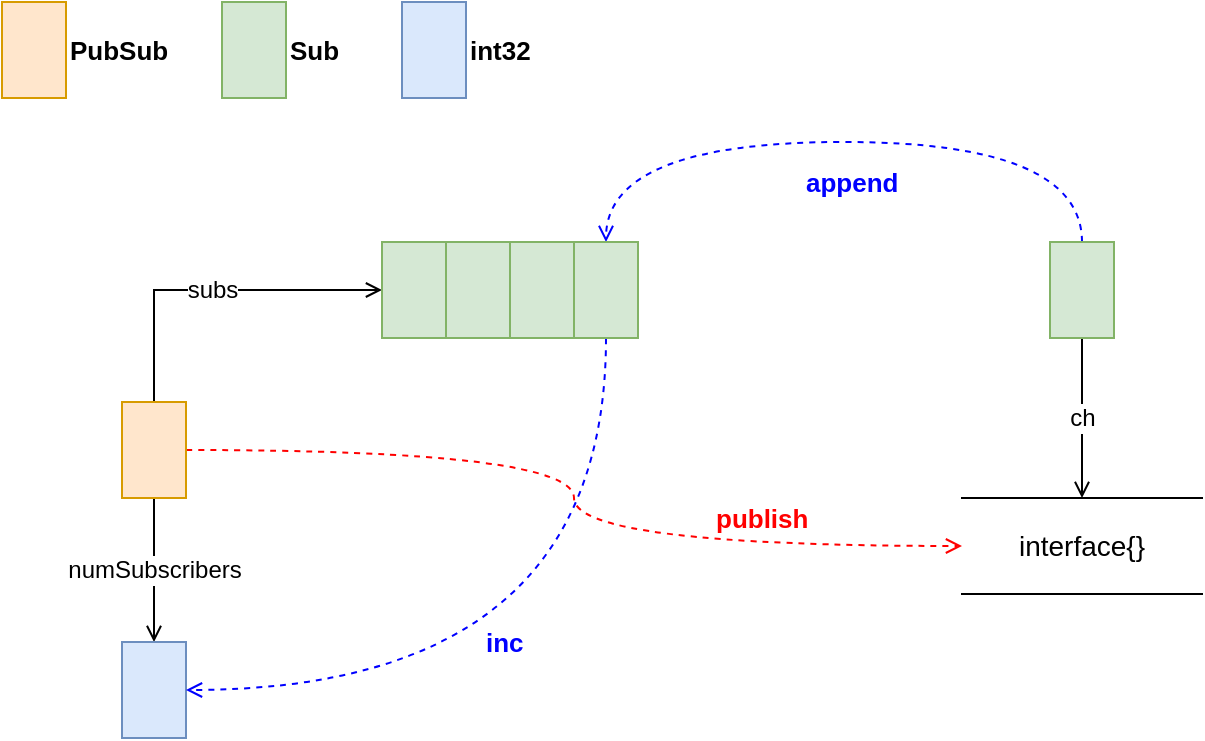 <mxfile version="12.9.3" type="device" pages="2"><diagram id="ohJfJkMIUebIwuC1ZCYn" name="pubsub"><mxGraphModel dx="946" dy="725" grid="1" gridSize="10" guides="1" tooltips="1" connect="1" arrows="1" fold="1" page="1" pageScale="1" pageWidth="850" pageHeight="1100" math="0" shadow="0"><root><mxCell id="0"/><mxCell id="1" parent="0"/><mxCell id="gVIA8ZNOXbno8v7H_0oP-3" value="" style="rounded=0;whiteSpace=wrap;html=1;strokeColor=#d79b00;fillColor=#ffe6cc;fontSize=16;align=center;" vertex="1" parent="1"><mxGeometry x="40" y="40" width="32" height="48" as="geometry"/></mxCell><mxCell id="gVIA8ZNOXbno8v7H_0oP-4" value="PubSub" style="text;html=1;align=left;verticalAlign=middle;resizable=0;points=[];autosize=1;fontSize=13;fontColor=#000000;fontStyle=1;" vertex="1" parent="1"><mxGeometry x="72" y="54" width="60" height="20" as="geometry"/></mxCell><mxCell id="gVIA8ZNOXbno8v7H_0oP-7" value="" style="rounded=0;whiteSpace=wrap;html=1;strokeColor=#82b366;fillColor=#d5e8d4;fontSize=16;align=center;" vertex="1" parent="1"><mxGeometry x="150" y="40" width="32" height="48" as="geometry"/></mxCell><mxCell id="gVIA8ZNOXbno8v7H_0oP-8" value="Sub" style="text;html=1;align=left;verticalAlign=middle;resizable=0;points=[];autosize=1;fontSize=13;fontColor=#000000;fontStyle=1;" vertex="1" parent="1"><mxGeometry x="182" y="54" width="40" height="20" as="geometry"/></mxCell><mxCell id="gVIA8ZNOXbno8v7H_0oP-10" value="interface{}" style="shape=partialRectangle;whiteSpace=wrap;html=1;left=0;right=0;fillColor=none;fontSize=14;" vertex="1" parent="1"><mxGeometry x="520" y="288" width="120" height="48" as="geometry"/></mxCell><mxCell id="91i42cgjcEEAd98yzTZr-1" value="" style="rounded=0;whiteSpace=wrap;html=1;strokeColor=#6c8ebf;fillColor=#dae8fc;fontSize=16;align=center;" vertex="1" parent="1"><mxGeometry x="240" y="40" width="32" height="48" as="geometry"/></mxCell><mxCell id="91i42cgjcEEAd98yzTZr-2" value="int32" style="text;html=1;align=left;verticalAlign=middle;resizable=0;points=[];autosize=1;fontSize=13;fontColor=#000000;fontStyle=1;" vertex="1" parent="1"><mxGeometry x="272" y="54" width="50" height="20" as="geometry"/></mxCell><mxCell id="91i42cgjcEEAd98yzTZr-8" value="subs" style="edgeStyle=orthogonalEdgeStyle;rounded=0;orthogonalLoop=1;jettySize=auto;html=1;exitX=0.5;exitY=0;exitDx=0;exitDy=0;entryX=0;entryY=0.5;entryDx=0;entryDy=0;endArrow=open;endFill=0;fontSize=12;" edge="1" parent="1" source="91i42cgjcEEAd98yzTZr-3" target="91i42cgjcEEAd98yzTZr-4"><mxGeometry relative="1" as="geometry"/></mxCell><mxCell id="91i42cgjcEEAd98yzTZr-10" value="numSubscribers" style="edgeStyle=orthogonalEdgeStyle;rounded=0;orthogonalLoop=1;jettySize=auto;html=1;exitX=0.5;exitY=1;exitDx=0;exitDy=0;entryX=0.5;entryY=0;entryDx=0;entryDy=0;endArrow=open;endFill=0;fontSize=12;" edge="1" parent="1" source="91i42cgjcEEAd98yzTZr-3" target="91i42cgjcEEAd98yzTZr-9"><mxGeometry relative="1" as="geometry"/></mxCell><mxCell id="pW729HbuaJuHGbu5Gwjg-3" style="edgeStyle=orthogonalEdgeStyle;curved=1;rounded=0;orthogonalLoop=1;jettySize=auto;html=1;exitX=1;exitY=0.5;exitDx=0;exitDy=0;dashed=1;endArrow=open;endFill=0;strokeColor=#FF0000;fontSize=12;" edge="1" parent="1" source="91i42cgjcEEAd98yzTZr-3" target="gVIA8ZNOXbno8v7H_0oP-10"><mxGeometry relative="1" as="geometry"/></mxCell><mxCell id="91i42cgjcEEAd98yzTZr-3" value="" style="rounded=0;whiteSpace=wrap;html=1;strokeColor=#d79b00;fillColor=#ffe6cc;fontSize=16;align=center;" vertex="1" parent="1"><mxGeometry x="100" y="240" width="32" height="48" as="geometry"/></mxCell><mxCell id="91i42cgjcEEAd98yzTZr-4" value="" style="rounded=0;whiteSpace=wrap;html=1;strokeColor=#82b366;fillColor=#d5e8d4;fontSize=16;align=center;" vertex="1" parent="1"><mxGeometry x="230" y="160" width="32" height="48" as="geometry"/></mxCell><mxCell id="91i42cgjcEEAd98yzTZr-5" value="" style="rounded=0;whiteSpace=wrap;html=1;strokeColor=#82b366;fillColor=#d5e8d4;fontSize=16;align=center;" vertex="1" parent="1"><mxGeometry x="262" y="160" width="32" height="48" as="geometry"/></mxCell><mxCell id="91i42cgjcEEAd98yzTZr-6" value="" style="rounded=0;whiteSpace=wrap;html=1;strokeColor=#82b366;fillColor=#d5e8d4;fontSize=16;align=center;" vertex="1" parent="1"><mxGeometry x="294" y="160" width="32" height="48" as="geometry"/></mxCell><mxCell id="91i42cgjcEEAd98yzTZr-11" value="ch" style="edgeStyle=orthogonalEdgeStyle;rounded=0;orthogonalLoop=1;jettySize=auto;html=1;exitX=0.5;exitY=1;exitDx=0;exitDy=0;entryX=0.5;entryY=0;entryDx=0;entryDy=0;endArrow=open;endFill=0;fontSize=12;" edge="1" parent="1" source="91i42cgjcEEAd98yzTZr-7" target="gVIA8ZNOXbno8v7H_0oP-10"><mxGeometry relative="1" as="geometry"/></mxCell><mxCell id="91i42cgjcEEAd98yzTZr-13" style="edgeStyle=orthogonalEdgeStyle;rounded=0;orthogonalLoop=1;jettySize=auto;html=1;exitX=0.5;exitY=0;exitDx=0;exitDy=0;entryX=0.5;entryY=0;entryDx=0;entryDy=0;endArrow=open;endFill=0;fontSize=12;curved=1;strokeColor=#0000FF;dashed=1;" edge="1" parent="1" source="91i42cgjcEEAd98yzTZr-7" target="91i42cgjcEEAd98yzTZr-12"><mxGeometry relative="1" as="geometry"><Array as="points"><mxPoint x="580" y="110"/><mxPoint x="342" y="110"/></Array></mxGeometry></mxCell><mxCell id="91i42cgjcEEAd98yzTZr-7" value="" style="rounded=0;whiteSpace=wrap;html=1;strokeColor=#82b366;fillColor=#d5e8d4;fontSize=16;align=center;" vertex="1" parent="1"><mxGeometry x="564" y="160" width="32" height="48" as="geometry"/></mxCell><mxCell id="91i42cgjcEEAd98yzTZr-9" value="" style="rounded=0;whiteSpace=wrap;html=1;strokeColor=#6c8ebf;fillColor=#dae8fc;fontSize=16;align=center;" vertex="1" parent="1"><mxGeometry x="100" y="360" width="32" height="48" as="geometry"/></mxCell><mxCell id="91i42cgjcEEAd98yzTZr-14" style="edgeStyle=orthogonalEdgeStyle;curved=1;rounded=0;orthogonalLoop=1;jettySize=auto;html=1;exitX=0.5;exitY=1;exitDx=0;exitDy=0;entryX=1;entryY=0.5;entryDx=0;entryDy=0;endArrow=open;endFill=0;strokeColor=#0000FF;fontSize=12;dashed=1;" edge="1" parent="1" source="91i42cgjcEEAd98yzTZr-12" target="91i42cgjcEEAd98yzTZr-9"><mxGeometry relative="1" as="geometry"/></mxCell><mxCell id="91i42cgjcEEAd98yzTZr-12" value="" style="rounded=0;whiteSpace=wrap;html=1;strokeColor=#82b366;fillColor=#d5e8d4;fontSize=16;align=center;" vertex="1" parent="1"><mxGeometry x="326" y="160" width="32" height="48" as="geometry"/></mxCell><mxCell id="pW729HbuaJuHGbu5Gwjg-1" value="append" style="text;html=1;align=left;verticalAlign=middle;resizable=0;points=[];autosize=1;fontSize=13;fontColor=#0000FF;fontStyle=1;" vertex="1" parent="1"><mxGeometry x="440" y="120" width="60" height="20" as="geometry"/></mxCell><mxCell id="pW729HbuaJuHGbu5Gwjg-2" value="inc" style="text;html=1;align=left;verticalAlign=middle;resizable=0;points=[];autosize=1;fontSize=13;fontColor=#0000FF;fontStyle=1;" vertex="1" parent="1"><mxGeometry x="280" y="350" width="30" height="20" as="geometry"/></mxCell><mxCell id="pW729HbuaJuHGbu5Gwjg-4" value="publish" style="text;html=1;align=left;verticalAlign=middle;resizable=0;points=[];autosize=1;fontSize=13;fontColor=#FF0000;fontStyle=1;" vertex="1" parent="1"><mxGeometry x="395" y="288" width="60" height="20" as="geometry"/></mxCell></root></mxGraphModel></diagram><diagram id="6PyIy0YjJZvu9ftx0wcl" name="Page-2"><mxGraphModel dx="946" dy="725" grid="1" gridSize="10" guides="1" tooltips="1" connect="1" arrows="1" fold="1" page="1" pageScale="1" pageWidth="850" pageHeight="1100" math="0" shadow="0"><root><mxCell id="GoBOpAMzB1tLowJ1Epse-0"/><mxCell id="GoBOpAMzB1tLowJ1Epse-1" parent="GoBOpAMzB1tLowJ1Epse-0"/><mxCell id="GoBOpAMzB1tLowJ1Epse-2" value="" style="rounded=0;whiteSpace=wrap;html=1;strokeColor=#000000;fillColor=none;fontSize=12;fontColor=#FF8000;dashed=1;" vertex="1" parent="GoBOpAMzB1tLowJ1Epse-1"><mxGeometry x="390" y="272" width="250" height="228" as="geometry"/></mxCell><mxCell id="GoBOpAMzB1tLowJ1Epse-3" value="" style="rounded=0;whiteSpace=wrap;html=1;strokeColor=#000000;fillColor=none;fontSize=12;fontColor=#FF8000;dashed=1;" vertex="1" parent="GoBOpAMzB1tLowJ1Epse-1"><mxGeometry x="430" y="411" width="170" height="66" as="geometry"/></mxCell><mxCell id="GoBOpAMzB1tLowJ1Epse-4" value="" style="rounded=0;whiteSpace=wrap;html=1;strokeColor=#d79b00;fillColor=#ffe6cc;fontSize=16;align=center;" vertex="1" parent="GoBOpAMzB1tLowJ1Epse-1"><mxGeometry x="30" y="30" width="32" height="48" as="geometry"/></mxCell><mxCell id="GoBOpAMzB1tLowJ1Epse-5" value="net.TCPListener" style="text;html=1;align=left;verticalAlign=middle;resizable=0;points=[];autosize=1;fontSize=13;fontColor=#000000;fontStyle=1;" vertex="1" parent="GoBOpAMzB1tLowJ1Epse-1"><mxGeometry x="62" y="44" width="120" height="20" as="geometry"/></mxCell><mxCell id="GoBOpAMzB1tLowJ1Epse-6" value="" style="rounded=0;whiteSpace=wrap;html=1;strokeColor=#6c8ebf;fillColor=#dae8fc;fontSize=16;align=center;dashed=1;" vertex="1" parent="GoBOpAMzB1tLowJ1Epse-1"><mxGeometry x="182" y="30" width="32" height="48" as="geometry"/></mxCell><mxCell id="GoBOpAMzB1tLowJ1Epse-7" value="net.Conn" style="text;html=1;align=left;verticalAlign=middle;resizable=0;points=[];autosize=1;fontSize=13;fontColor=#000000;fontStyle=1;" vertex="1" parent="GoBOpAMzB1tLowJ1Epse-1"><mxGeometry x="214" y="44" width="70" height="20" as="geometry"/></mxCell><mxCell id="GoBOpAMzB1tLowJ1Epse-8" value="" style="rounded=0;whiteSpace=wrap;html=1;strokeColor=#82b366;fillColor=#d5e8d4;fontSize=16;align=center;" vertex="1" parent="GoBOpAMzB1tLowJ1Epse-1"><mxGeometry x="298" y="30" width="32" height="48" as="geometry"/></mxCell><mxCell id="GoBOpAMzB1tLowJ1Epse-9" value="acceptResult" style="text;html=1;align=left;verticalAlign=middle;resizable=0;points=[];autosize=1;fontSize=13;fontColor=#000000;fontStyle=1;" vertex="1" parent="GoBOpAMzB1tLowJ1Epse-1"><mxGeometry x="330" y="44" width="100" height="20" as="geometry"/></mxCell><mxCell id="GoBOpAMzB1tLowJ1Epse-10" style="edgeStyle=orthogonalEdgeStyle;curved=1;rounded=0;orthogonalLoop=1;jettySize=auto;html=1;exitX=0;exitY=0.5;exitDx=0;exitDy=0;endArrow=open;endFill=0;strokeColor=#FF8000;fontSize=12;fontColor=#FF8000;" edge="1" parent="GoBOpAMzB1tLowJ1Epse-1" source="GoBOpAMzB1tLowJ1Epse-11"><mxGeometry relative="1" as="geometry"><mxPoint x="390" y="160" as="targetPoint"/></mxGeometry></mxCell><mxCell id="GoBOpAMzB1tLowJ1Epse-11" value="" style="shape=partialRectangle;whiteSpace=wrap;html=1;left=0;right=0;fillColor=none;" vertex="1" parent="GoBOpAMzB1tLowJ1Epse-1"><mxGeometry x="458" y="290" width="120" height="48" as="geometry"/></mxCell><mxCell id="GoBOpAMzB1tLowJ1Epse-12" value="" style="rounded=0;whiteSpace=wrap;html=1;strokeColor=#82b366;fillColor=#d5e8d4;fontSize=16;align=center;" vertex="1" parent="GoBOpAMzB1tLowJ1Epse-1"><mxGeometry x="486" y="302" width="16" height="24" as="geometry"/></mxCell><mxCell id="GoBOpAMzB1tLowJ1Epse-13" value="" style="rounded=0;whiteSpace=wrap;html=1;strokeColor=#82b366;fillColor=#d5e8d4;fontSize=16;align=center;" vertex="1" parent="GoBOpAMzB1tLowJ1Epse-1"><mxGeometry x="502" y="302" width="16" height="24" as="geometry"/></mxCell><mxCell id="GoBOpAMzB1tLowJ1Epse-14" value="" style="rounded=0;whiteSpace=wrap;html=1;strokeColor=#82b366;fillColor=#d5e8d4;fontSize=16;align=center;" vertex="1" parent="GoBOpAMzB1tLowJ1Epse-1"><mxGeometry x="518" y="302" width="16" height="24" as="geometry"/></mxCell><mxCell id="GoBOpAMzB1tLowJ1Epse-15" value="" style="edgeStyle=orthogonalEdgeStyle;curved=1;rounded=0;orthogonalLoop=1;jettySize=auto;html=1;endArrow=open;endFill=0;strokeColor=#000000;fontSize=12;fontColor=#FF0000;entryX=0.5;entryY=1;entryDx=0;entryDy=0;" edge="1" parent="GoBOpAMzB1tLowJ1Epse-1" source="GoBOpAMzB1tLowJ1Epse-16" target="GoBOpAMzB1tLowJ1Epse-24"><mxGeometry relative="1" as="geometry"><mxPoint x="542" y="406" as="targetPoint"/></mxGeometry></mxCell><mxCell id="GoBOpAMzB1tLowJ1Epse-16" value="" style="rounded=0;whiteSpace=wrap;html=1;strokeColor=#82b366;fillColor=#d5e8d4;fontSize=16;align=center;" vertex="1" parent="GoBOpAMzB1tLowJ1Epse-1"><mxGeometry x="534" y="302" width="16" height="24" as="geometry"/></mxCell><mxCell id="GoBOpAMzB1tLowJ1Epse-17" style="edgeStyle=orthogonalEdgeStyle;curved=1;rounded=0;orthogonalLoop=1;jettySize=auto;html=1;endArrow=open;endFill=0;strokeColor=#0000FF;fontSize=12;fontColor=#FF0000;entryX=0;entryY=0.5;entryDx=0;entryDy=0;" edge="1" parent="GoBOpAMzB1tLowJ1Epse-1" target="GoBOpAMzB1tLowJ1Epse-20"><mxGeometry relative="1" as="geometry"><mxPoint x="340" y="444" as="targetPoint"/><mxPoint x="320" y="390" as="sourcePoint"/></mxGeometry></mxCell><mxCell id="GoBOpAMzB1tLowJ1Epse-18" style="edgeStyle=orthogonalEdgeStyle;curved=1;rounded=0;orthogonalLoop=1;jettySize=auto;html=1;endArrow=open;endFill=0;strokeColor=#FF8000;fontSize=12;fontColor=#0000FF;entryX=0.5;entryY=1;entryDx=0;entryDy=0;" edge="1" parent="GoBOpAMzB1tLowJ1Epse-1" target="GoBOpAMzB1tLowJ1Epse-20"><mxGeometry relative="1" as="geometry"><mxPoint x="466" y="550" as="targetPoint"/><mxPoint x="510" y="560" as="sourcePoint"/></mxGeometry></mxCell><mxCell id="GoBOpAMzB1tLowJ1Epse-19" style="edgeStyle=orthogonalEdgeStyle;curved=1;rounded=0;orthogonalLoop=1;jettySize=auto;html=1;exitX=0.5;exitY=0;exitDx=0;exitDy=0;entryX=1;entryY=0.5;entryDx=0;entryDy=0;endArrow=open;endFill=0;strokeColor=#FF8000;fontSize=12;fontColor=#FF8000;" edge="1" parent="GoBOpAMzB1tLowJ1Epse-1" source="GoBOpAMzB1tLowJ1Epse-20" target="GoBOpAMzB1tLowJ1Epse-11"><mxGeometry relative="1" as="geometry"/></mxCell><mxCell id="GoBOpAMzB1tLowJ1Epse-20" value="" style="rounded=0;whiteSpace=wrap;html=1;strokeColor=#d79b00;fillColor=#ffe6cc;fontSize=16;align=center;" vertex="1" parent="GoBOpAMzB1tLowJ1Epse-1"><mxGeometry x="450" y="420" width="32" height="48" as="geometry"/></mxCell><mxCell id="GoBOpAMzB1tLowJ1Epse-21" value="" style="rounded=0;whiteSpace=wrap;html=1;strokeColor=#d79b00;fillColor=#ffe6cc;fontSize=16;align=center;" vertex="1" parent="GoBOpAMzB1tLowJ1Epse-1"><mxGeometry x="482" y="420" width="32" height="48" as="geometry"/></mxCell><mxCell id="GoBOpAMzB1tLowJ1Epse-22" value="" style="rounded=0;whiteSpace=wrap;html=1;strokeColor=#d79b00;fillColor=#ffe6cc;fontSize=16;align=center;" vertex="1" parent="GoBOpAMzB1tLowJ1Epse-1"><mxGeometry x="514" y="420" width="32" height="48" as="geometry"/></mxCell><mxCell id="GoBOpAMzB1tLowJ1Epse-23" value="" style="rounded=0;whiteSpace=wrap;html=1;strokeColor=#d79b00;fillColor=#ffe6cc;fontSize=16;align=center;" vertex="1" parent="GoBOpAMzB1tLowJ1Epse-1"><mxGeometry x="546" y="420" width="32" height="48" as="geometry"/></mxCell><mxCell id="GoBOpAMzB1tLowJ1Epse-24" value="" style="rounded=0;whiteSpace=wrap;html=1;strokeColor=#6c8ebf;fillColor=#dae8fc;fontSize=16;align=center;dashed=1;" vertex="1" parent="GoBOpAMzB1tLowJ1Epse-1"><mxGeometry x="526" y="150" width="32" height="48" as="geometry"/></mxCell><mxCell id="GoBOpAMzB1tLowJ1Epse-25" value="Create TCPListener via Server Address" style="text;html=1;align=left;verticalAlign=middle;resizable=0;points=[];autosize=1;fontSize=13;fontColor=#0000FF;fontStyle=1;" vertex="1" parent="GoBOpAMzB1tLowJ1Epse-1"><mxGeometry x="70" y="380" width="260" height="20" as="geometry"/></mxCell><mxCell id="GoBOpAMzB1tLowJ1Epse-26" value="Connection Accepted" style="text;html=1;align=left;verticalAlign=middle;resizable=0;points=[];autosize=1;fontSize=13;fontColor=#FF8000;fontStyle=1;" vertex="1" parent="GoBOpAMzB1tLowJ1Epse-1"><mxGeometry x="518" y="550" width="150" height="20" as="geometry"/></mxCell><mxCell id="GoBOpAMzB1tLowJ1Epse-27" value="Send" style="text;html=1;align=left;verticalAlign=middle;resizable=0;points=[];autosize=1;fontSize=13;fontColor=#FF8000;fontStyle=1;" vertex="1" parent="GoBOpAMzB1tLowJ1Epse-1"><mxGeometry x="600" y="360" width="50" height="20" as="geometry"/></mxCell><mxCell id="GoBOpAMzB1tLowJ1Epse-28" value="Accept" style="text;html=1;align=left;verticalAlign=middle;resizable=0;points=[];autosize=1;fontSize=13;fontColor=#FF8000;fontStyle=1;" vertex="1" parent="GoBOpAMzB1tLowJ1Epse-1"><mxGeometry x="370" y="130" width="60" height="20" as="geometry"/></mxCell><mxCell id="GoBOpAMzB1tLowJ1Epse-29" value="httpListener" style="text;html=1;align=right;verticalAlign=middle;resizable=0;points=[];autosize=1;fontSize=13;fontColor=#000000;fontStyle=1;" vertex="1" parent="GoBOpAMzB1tLowJ1Epse-1"><mxGeometry x="550" y="252" width="90" height="20" as="geometry"/></mxCell></root></mxGraphModel></diagram></mxfile>